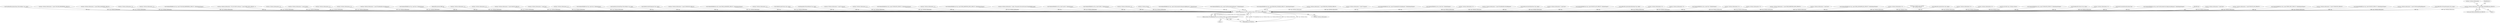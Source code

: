 digraph "0_VeraCrypt_f30f9339c9a0b9bbcc6f5ad38804af39db1f479e@API" {
"1002221" [label="(Call,Irp->IoStatus.Information = sizeof (DISK_GEOMETRY_EX_STRUCT))"];
"1003113" [label="(Call,TCCompleteIrp (Irp, Irp->IoStatus.Status, Irp->IoStatus.Information))"];
"1003112" [label="(Return,return TCCompleteIrp (Irp, Irp->IoStatus.Status, Irp->IoStatus.Information);)"];
"1002713" [label="(Call,StartBootEncryptionSetup (DeviceObject, Irp, irpSp))"];
"1001650" [label="(Call,Irp->IoStatus.Information = sizeof (VOLUME_PROPERTIES_STRUCT))"];
"1002005" [label="(Call,Irp->IoStatus.Information = sizeof (DISK_GEOMETRY_STRUCT))"];
"1002304" [label="(Call,Irp->IoStatus.Information = 0)"];
"1002222" [label="(Call,Irp->IoStatus.Information)"];
"1003113" [label="(Call,TCCompleteIrp (Irp, Irp->IoStatus.Status, Irp->IoStatus.Information))"];
"1002245" [label="(Call,Irp->IoStatus.Information = 0)"];
"1001384" [label="(Call,ValidateIOBufferSize (Irp, sizeof (VOLUME_PROPERTIES_STRUCT), ValidateInputOutput))"];
"1000708" [label="(Call,Irp->IoStatus.Information = NT_SUCCESS (ntStatus) ? sizeof (OPEN_TEST_STRUCT) : 0)"];
"1002733" [label="(Call,Irp->IoStatus.Information = 0)"];
"1000159" [label="(Call,Irp->IoStatus.Information = sizeof (LONG))"];
"1001051" [label="(Call,Irp->IoStatus.Information = 0)"];
"1002488" [label="(Call,Irp->IoStatus.Information = 0)"];
"1002339" [label="(Call,Irp->IoStatus.Information = sizeof (ProbeRealDriveSizeRequest))"];
"1000213" [label="(Call,ValidateIOBufferSize (Irp, sizeof (int), ValidateOutput))"];
"1000120" [label="(MethodParameterIn,PIRP Irp)"];
"1001097" [label="(Call,Irp->IoStatus.Information = 0)"];
"1003061" [label="(Call,Irp->IoStatus.Information = 0)"];
"1000121" [label="(Block,)"];
"1002512" [label="(Call,Irp->IoStatus.Information = sizeof (MOUNT_STRUCT))"];
"1000256" [label="(Call,Irp->IoStatus.Information = sizeof (int))"];
"1002835" [label="(Call,Irp->IoStatus.Information = 0)"];
"1002789" [label="(Call,ValidateIOBufferSize (Irp, sizeof (int), ValidateOutput))"];
"1003112" [label="(Return,return TCCompleteIrp (Irp, Irp->IoStatus.Status, Irp->IoStatus.Information);)"];
"1002831" [label="(Call,StartDecoySystemWipe (DeviceObject, Irp, irpSp))"];
"1002778" [label="(Call,GetBootLoaderFingerprint (Irp, irpSp))"];
"1002647" [label="(Call,Irp->IoStatus.Information = sizeof (UNMOUNT_STRUCT))"];
"1001957" [label="(Call,ValidateIOBufferSize (Irp, sizeof (DISK_GEOMETRY_STRUCT), ValidateInputOutput))"];
"1002890" [label="(Call,Irp->IoStatus.Information = 0)"];
"1002768" [label="(Call,GetBootLoaderVersion (Irp, irpSp))"];
"1002773" [label="(Call,ReopenBootVolumeHeader (Irp, irpSp))"];
"1000979" [label="(Call,Irp->IoStatus.Information = sizeof (*request))"];
"1002851" [label="(Call,Irp->IoStatus.Information = 0)"];
"1002595" [label="(Call,ValidateIOBufferSize (Irp, sizeof (UNMOUNT_STRUCT), ValidateInputOutput))"];
"1002867" [label="(Call,Irp->IoStatus.Information = 0)"];
"1001718" [label="(Call,ValidateIOBufferSize (Irp, sizeof (DISK_PARTITION_INFO_STRUCT), ValidateInputOutput))"];
"1001368" [label="(Call,Irp->IoStatus.Information = irpSp->Parameters.DeviceIoControl.OutputBufferLength)"];
"1001331" [label="(Call,ValidateIOBufferSize (Irp, sizeof (uint32), ValidateOutput))"];
"1002221" [label="(Call,Irp->IoStatus.Information = sizeof (DISK_GEOMETRY_EX_STRUCT))"];
"1000140" [label="(Call,ValidateIOBufferSize (Irp, sizeof (LONG), ValidateOutput))"];
"1002360" [label="(Call,Irp->IoStatus.Information = 0)"];
"1003115" [label="(Call,Irp->IoStatus.Status)"];
"1002998" [label="(Call,ValidateIOBufferSize (Irp, sizeof (GetSystemDriveDumpConfigRequest), ValidateOutput))"];
"1002900" [label="(Call,ValidateIOBufferSize (Irp, sizeof (GetWarningFlagsRequest), ValidateOutput))"];
"1001661" [label="(Call,ValidateIOBufferSize (Irp, sizeof (RESOLVE_SYMLINK_STRUCT), ValidateInputOutput))"];
"1001700" [label="(Call,Irp->IoStatus.Information = sizeof (RESOLVE_SYMLINK_STRUCT))"];
"1003043" [label="(Call,Irp->IoStatus.Information = sizeof (*request))"];
"1002255" [label="(Call,ValidateIOBufferSize (Irp, sizeof (ProbeRealDriveSizeRequest), ValidateInputOutput))"];
"1000177" [label="(Call,ValidateIOBufferSize (Irp, sizeof (int), ValidateOutput))"];
"1000997" [label="(Call,Irp->IoStatus.Information = 0)"];
"1002381" [label="(Call,Irp->IoStatus.Information = sizeof (ProbeRealDriveSizeRequest))"];
"1002876" [label="(Call,GetDecoySystemWipeStatus (Irp, irpSp))"];
"1000195" [label="(Call,Irp->IoStatus.Information = sizeof (int))"];
"1001107" [label="(Call,ValidateIOBufferSize (Irp, sizeof (MOUNT_LIST_STRUCT), ValidateOutput))"];
"1002783" [label="(Call,GetBootEncryptionAlgorithmName (Irp, irpSp))"];
"1001414" [label="(Call,Irp->IoStatus.Information = 0)"];
"1002747" [label="(Call,Irp->IoStatus.Information = 0)"];
"1002227" [label="(Call,sizeof (DISK_GEOMETRY_EX_STRUCT))"];
"1000274" [label="(Call,ValidateIOBufferSize (Irp, sizeof (int), ValidateOutput))"];
"1001032" [label="(Call,Irp->IoStatus.Information = 0)"];
"1002987" [label="(Call,Irp->IoStatus.Information = 0)"];
"1001939" [label="(Call,Irp->IoStatus.Information = sizeof (DISK_PARTITION_INFO_STRUCT))"];
"1002808" [label="(Call,Irp->IoStatus.Information = sizeof (int))"];
"1002023" [label="(Call,ValidateIOBufferSize (Irp, sizeof (DISK_GEOMETRY_EX_STRUCT), ValidateInputOutput))"];
"1002970" [label="(Call,Irp->IoStatus.Information = 0)"];
"1002048" [label="(Block,)"];
"1002232" [label="(Identifier,Irp)"];
"1003105" [label="(Call,Dump (\"IOCTL error 0x%08x\n\", Irp->IoStatus.Status))"];
"1002742" [label="(Call,GetBootEncryptionStatus (Irp, irpSp))"];
"1001071" [label="(Call,Irp->IoStatus.Information = 0)"];
"1002717" [label="(Call,Irp->IoStatus.Information = 0)"];
"1003077" [label="(Call,NT_SUCCESS (Irp->IoStatus.Status))"];
"1002665" [label="(Call,ValidateIOBufferSize (Irp, sizeof (UNMOUNT_STRUCT), ValidateInputOutput))"];
"1003125" [label="(MethodReturn,NTSTATUS)"];
"1002887" [label="(Call,WriteBootDriveSector (Irp, irpSp))"];
"1001015" [label="(Call,Irp->IoStatus.Information = 0)"];
"1000125" [label="(Call,IoGetCurrentIrpStackLocation (Irp))"];
"1003120" [label="(Call,Irp->IoStatus.Information)"];
"1000748" [label="(Call,ValidateIOBufferSize (Irp, sizeof (GetSystemDriveConfigurationRequest), ValidateInputOutput))"];
"1003114" [label="(Identifier,Irp)"];
"1000328" [label="(Call,Irp->IoStatus.Information = sizeof (int))"];
"1001320" [label="(Call,Irp->IoStatus.Information = sizeof (MOUNT_LIST_STRUCT))"];
"1000367" [label="(Call,ValidateIOBufferSize (Irp, sizeof (OPEN_TEST_STRUCT), ValidateInputOutput))"];
"1002690" [label="(Call,Irp->IoStatus.Information = sizeof (UNMOUNT_STRUCT))"];
"1002399" [label="(Call,ValidateIOBufferSize (Irp, sizeof (MOUNT_STRUCT), ValidateInputOutput))"];
"1002932" [label="(Call,Irp->IoStatus.Information = sizeof (GetWarningFlagsRequest))"];
"1002763" [label="(Call,GetBootDriveVolumeProperties (Irp, irpSp))"];
"1002221" -> "1002048"  [label="AST: "];
"1002221" -> "1002227"  [label="CFG: "];
"1002222" -> "1002221"  [label="AST: "];
"1002227" -> "1002221"  [label="AST: "];
"1002232" -> "1002221"  [label="CFG: "];
"1002221" -> "1003113"  [label="DDG: Irp->IoStatus.Information"];
"1003113" -> "1003112"  [label="AST: "];
"1003113" -> "1003120"  [label="CFG: "];
"1003114" -> "1003113"  [label="AST: "];
"1003115" -> "1003113"  [label="AST: "];
"1003120" -> "1003113"  [label="AST: "];
"1003112" -> "1003113"  [label="CFG: "];
"1003113" -> "1003125"  [label="DDG: Irp"];
"1003113" -> "1003125"  [label="DDG: TCCompleteIrp (Irp, Irp->IoStatus.Status, Irp->IoStatus.Information)"];
"1003113" -> "1003125"  [label="DDG: Irp->IoStatus.Information"];
"1003113" -> "1003125"  [label="DDG: Irp->IoStatus.Status"];
"1003113" -> "1003112"  [label="DDG: TCCompleteIrp (Irp, Irp->IoStatus.Status, Irp->IoStatus.Information)"];
"1000177" -> "1003113"  [label="DDG: Irp"];
"1000125" -> "1003113"  [label="DDG: Irp"];
"1002887" -> "1003113"  [label="DDG: Irp"];
"1000213" -> "1003113"  [label="DDG: Irp"];
"1000140" -> "1003113"  [label="DDG: Irp"];
"1002742" -> "1003113"  [label="DDG: Irp"];
"1002595" -> "1003113"  [label="DDG: Irp"];
"1002713" -> "1003113"  [label="DDG: Irp"];
"1002255" -> "1003113"  [label="DDG: Irp"];
"1002768" -> "1003113"  [label="DDG: Irp"];
"1002023" -> "1003113"  [label="DDG: Irp"];
"1000274" -> "1003113"  [label="DDG: Irp"];
"1001661" -> "1003113"  [label="DDG: Irp"];
"1002399" -> "1003113"  [label="DDG: Irp"];
"1002778" -> "1003113"  [label="DDG: Irp"];
"1002665" -> "1003113"  [label="DDG: Irp"];
"1001384" -> "1003113"  [label="DDG: Irp"];
"1001107" -> "1003113"  [label="DDG: Irp"];
"1001331" -> "1003113"  [label="DDG: Irp"];
"1002876" -> "1003113"  [label="DDG: Irp"];
"1001957" -> "1003113"  [label="DDG: Irp"];
"1002773" -> "1003113"  [label="DDG: Irp"];
"1002763" -> "1003113"  [label="DDG: Irp"];
"1002789" -> "1003113"  [label="DDG: Irp"];
"1000367" -> "1003113"  [label="DDG: Irp"];
"1002783" -> "1003113"  [label="DDG: Irp"];
"1001718" -> "1003113"  [label="DDG: Irp"];
"1002998" -> "1003113"  [label="DDG: Irp"];
"1002900" -> "1003113"  [label="DDG: Irp"];
"1000748" -> "1003113"  [label="DDG: Irp"];
"1002831" -> "1003113"  [label="DDG: Irp"];
"1000120" -> "1003113"  [label="DDG: Irp"];
"1003105" -> "1003113"  [label="DDG: Irp->IoStatus.Status"];
"1003077" -> "1003113"  [label="DDG: Irp->IoStatus.Status"];
"1000708" -> "1003113"  [label="DDG: Irp->IoStatus.Information"];
"1002245" -> "1003113"  [label="DDG: Irp->IoStatus.Information"];
"1002647" -> "1003113"  [label="DDG: Irp->IoStatus.Information"];
"1001650" -> "1003113"  [label="DDG: Irp->IoStatus.Information"];
"1001414" -> "1003113"  [label="DDG: Irp->IoStatus.Information"];
"1001015" -> "1003113"  [label="DDG: Irp->IoStatus.Information"];
"1001939" -> "1003113"  [label="DDG: Irp->IoStatus.Information"];
"1002690" -> "1003113"  [label="DDG: Irp->IoStatus.Information"];
"1002747" -> "1003113"  [label="DDG: Irp->IoStatus.Information"];
"1001071" -> "1003113"  [label="DDG: Irp->IoStatus.Information"];
"1000328" -> "1003113"  [label="DDG: Irp->IoStatus.Information"];
"1001032" -> "1003113"  [label="DDG: Irp->IoStatus.Information"];
"1002808" -> "1003113"  [label="DDG: Irp->IoStatus.Information"];
"1002360" -> "1003113"  [label="DDG: Irp->IoStatus.Information"];
"1002512" -> "1003113"  [label="DDG: Irp->IoStatus.Information"];
"1002867" -> "1003113"  [label="DDG: Irp->IoStatus.Information"];
"1003061" -> "1003113"  [label="DDG: Irp->IoStatus.Information"];
"1002381" -> "1003113"  [label="DDG: Irp->IoStatus.Information"];
"1000997" -> "1003113"  [label="DDG: Irp->IoStatus.Information"];
"1002932" -> "1003113"  [label="DDG: Irp->IoStatus.Information"];
"1002987" -> "1003113"  [label="DDG: Irp->IoStatus.Information"];
"1000159" -> "1003113"  [label="DDG: Irp->IoStatus.Information"];
"1001097" -> "1003113"  [label="DDG: Irp->IoStatus.Information"];
"1001320" -> "1003113"  [label="DDG: Irp->IoStatus.Information"];
"1002339" -> "1003113"  [label="DDG: Irp->IoStatus.Information"];
"1002005" -> "1003113"  [label="DDG: Irp->IoStatus.Information"];
"1002970" -> "1003113"  [label="DDG: Irp->IoStatus.Information"];
"1000979" -> "1003113"  [label="DDG: Irp->IoStatus.Information"];
"1003043" -> "1003113"  [label="DDG: Irp->IoStatus.Information"];
"1001700" -> "1003113"  [label="DDG: Irp->IoStatus.Information"];
"1002304" -> "1003113"  [label="DDG: Irp->IoStatus.Information"];
"1002488" -> "1003113"  [label="DDG: Irp->IoStatus.Information"];
"1002733" -> "1003113"  [label="DDG: Irp->IoStatus.Information"];
"1000256" -> "1003113"  [label="DDG: Irp->IoStatus.Information"];
"1000195" -> "1003113"  [label="DDG: Irp->IoStatus.Information"];
"1002717" -> "1003113"  [label="DDG: Irp->IoStatus.Information"];
"1002835" -> "1003113"  [label="DDG: Irp->IoStatus.Information"];
"1001368" -> "1003113"  [label="DDG: Irp->IoStatus.Information"];
"1001051" -> "1003113"  [label="DDG: Irp->IoStatus.Information"];
"1002851" -> "1003113"  [label="DDG: Irp->IoStatus.Information"];
"1002890" -> "1003113"  [label="DDG: Irp->IoStatus.Information"];
"1003112" -> "1000121"  [label="AST: "];
"1003125" -> "1003112"  [label="CFG: "];
"1003112" -> "1003125"  [label="DDG: <RET>"];
}
